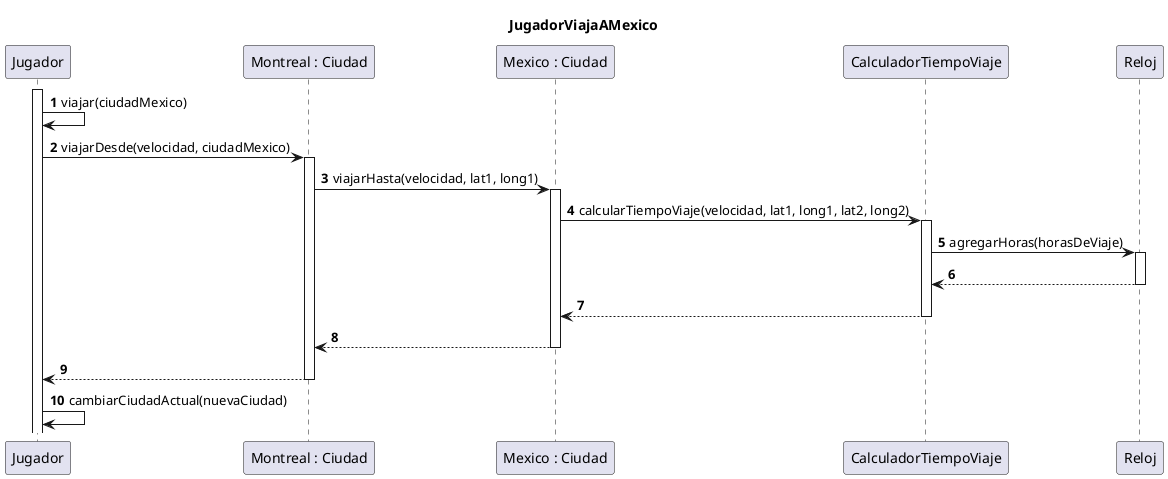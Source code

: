 @startuml

autonumber
title "JugadorViajaAMexico"
activate Jugador
Jugador -> Jugador: viajar(ciudadMexico)
Jugador -> "Montreal : Ciudad": viajarDesde(velocidad, ciudadMexico)
activate "Montreal : Ciudad"
"Montreal : Ciudad" -> "Mexico : Ciudad": viajarHasta(velocidad, lat1, long1)
activate "Mexico : Ciudad"
"Mexico : Ciudad" -> CalculadorTiempoViaje: calcularTiempoViaje(velocidad, lat1, long1, lat2, long2)
activate CalculadorTiempoViaje
CalculadorTiempoViaje -> Reloj: agregarHoras(horasDeViaje)
activate Reloj
Reloj --> CalculadorTiempoViaje
deactivate Reloj
CalculadorTiempoViaje --> "Mexico : Ciudad"
deactivate CalculadorTiempoViaje
"Mexico : Ciudad" --> "Montreal : Ciudad"
deactivate "Mexico : Ciudad"
"Montreal : Ciudad" --> Jugador
deactivate "Montreal : Ciudad"
Jugador -> Jugador: cambiarCiudadActual(nuevaCiudad)

@enduml